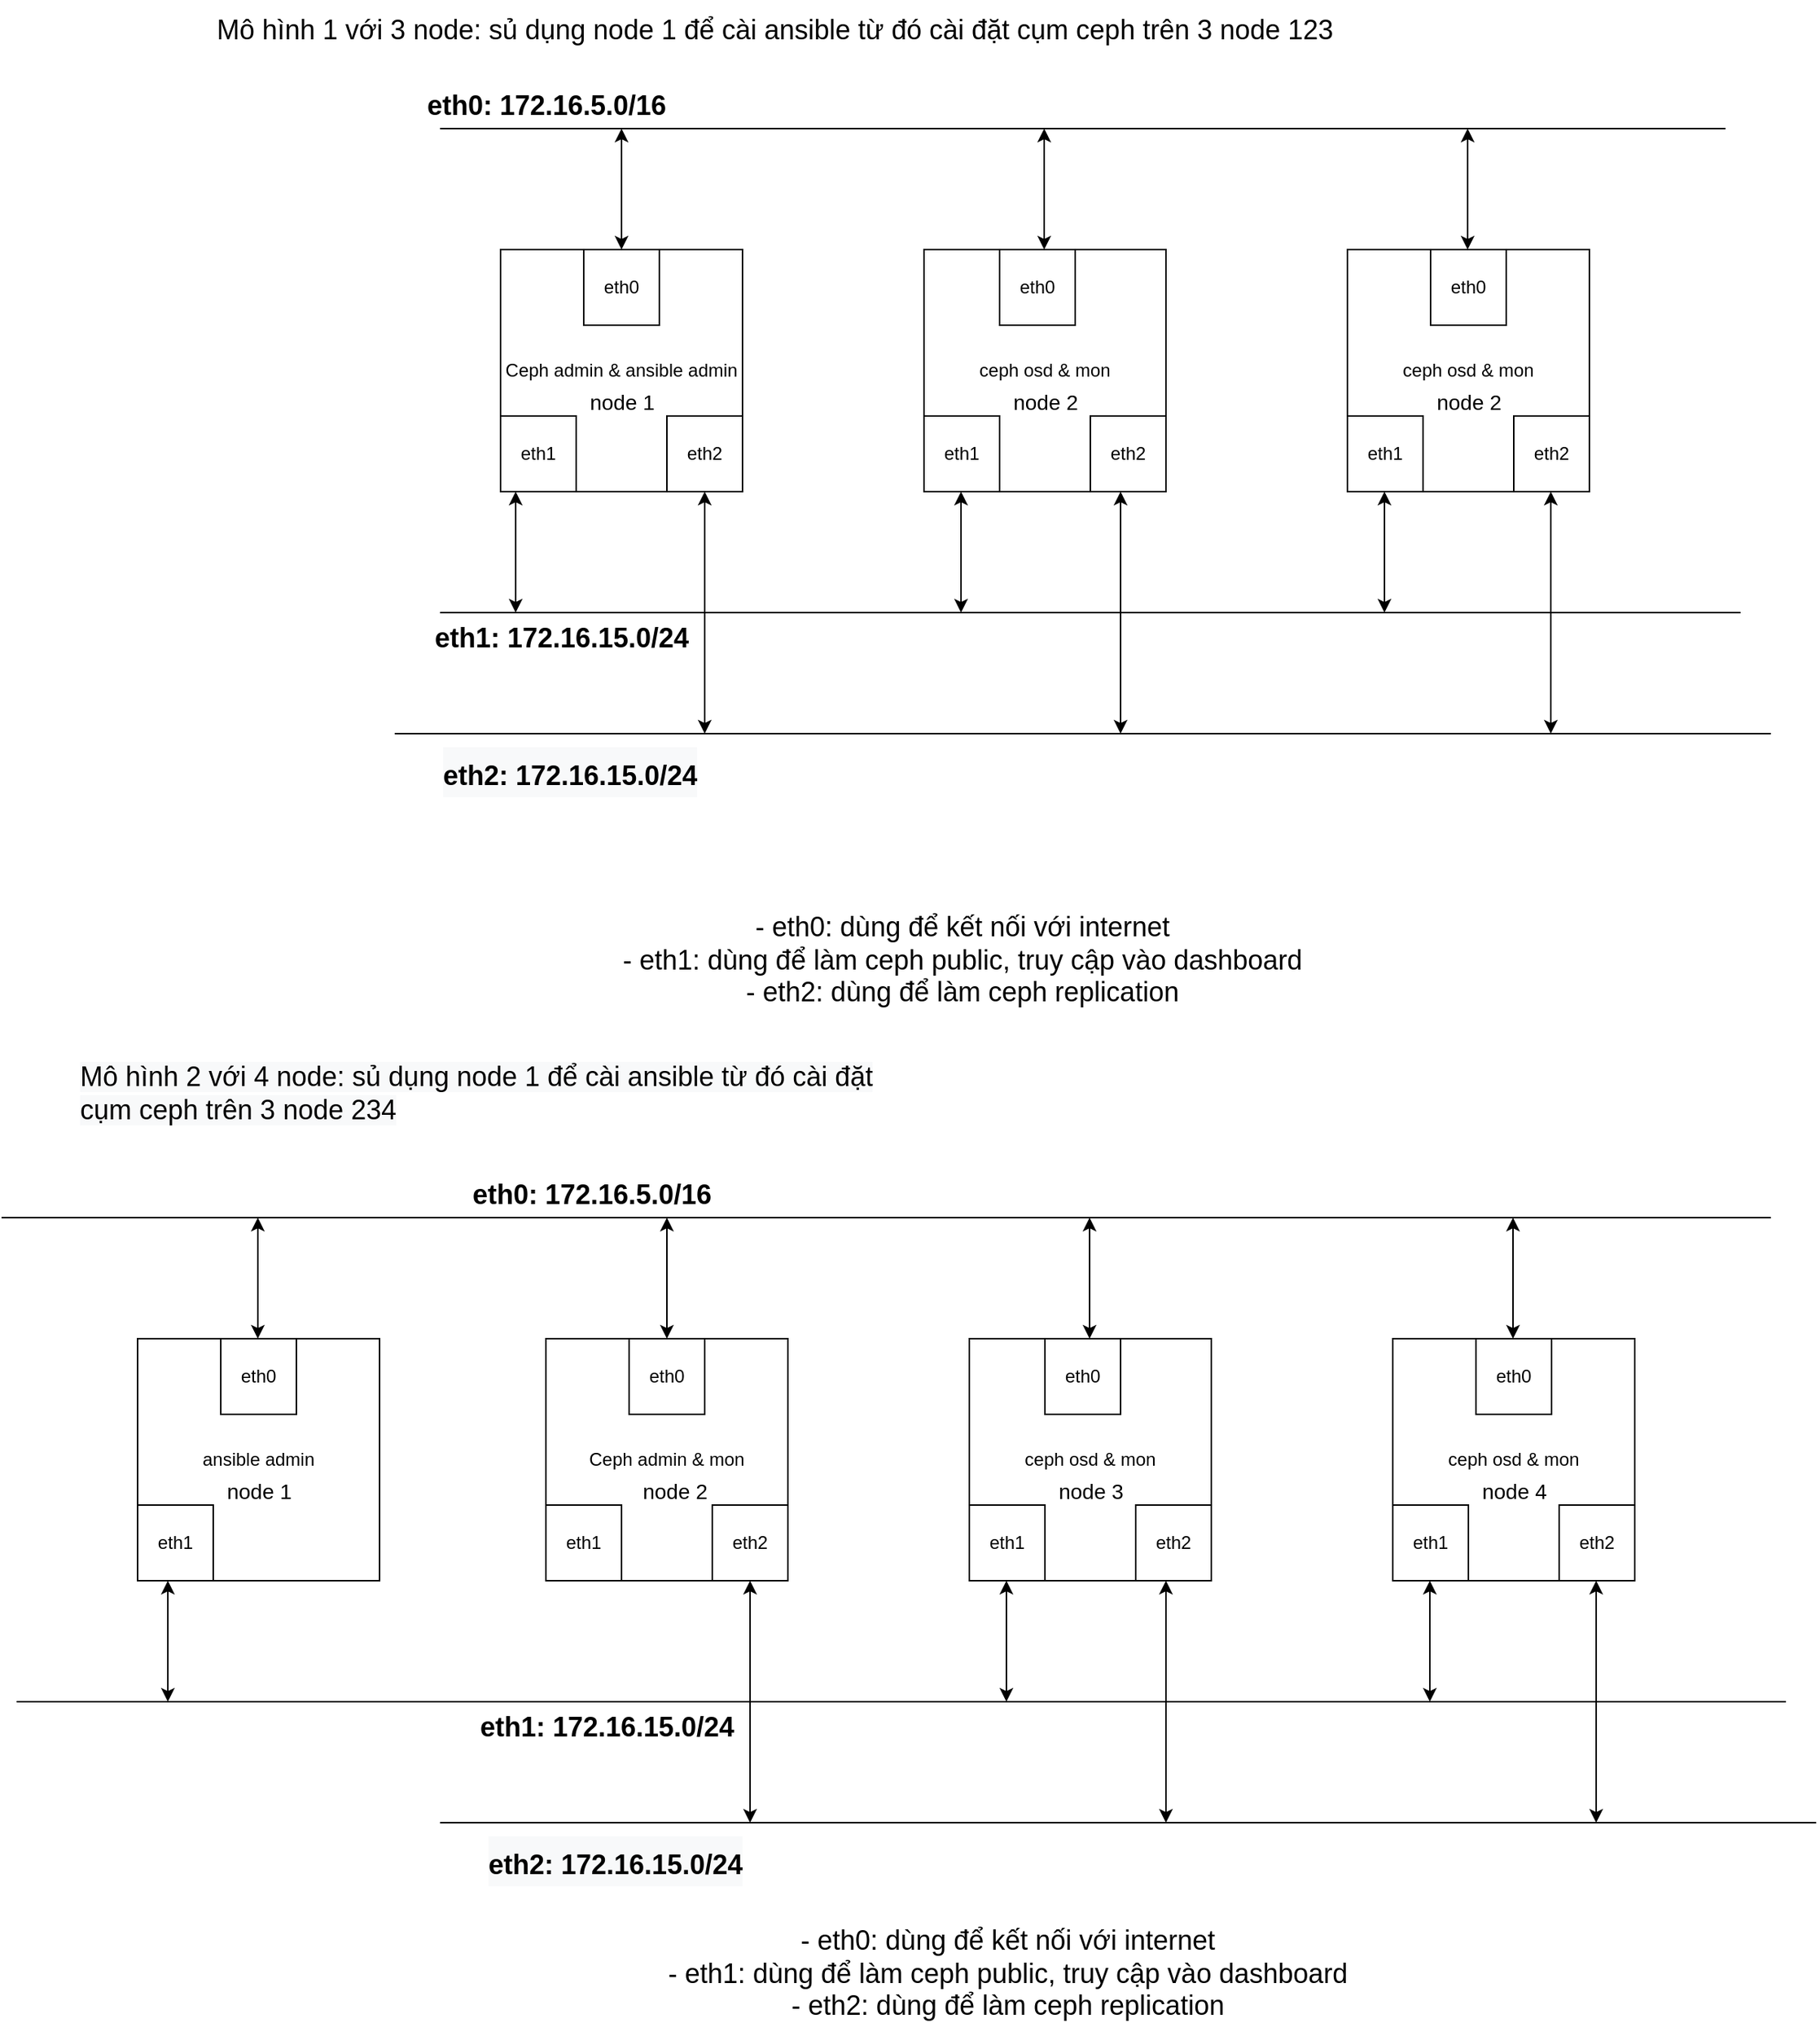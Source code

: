 <mxfile version="20.6.0" type="github">
  <diagram id="sD3__ZA0V06Uu1ZkGcOJ" name="Trang-1">
    <mxGraphModel dx="2512" dy="794" grid="1" gridSize="10" guides="1" tooltips="1" connect="1" arrows="1" fold="1" page="1" pageScale="1" pageWidth="850" pageHeight="1100" math="0" shadow="0">
      <root>
        <mxCell id="0" />
        <mxCell id="1" parent="0" />
        <mxCell id="Q-uiYUDnbDU2gFhlFFUQ-1" value="Ceph admin &amp;amp; ansible admin" style="whiteSpace=wrap;html=1;aspect=fixed;" vertex="1" parent="1">
          <mxGeometry x="40" y="210" width="160" height="160" as="geometry" />
        </mxCell>
        <mxCell id="Q-uiYUDnbDU2gFhlFFUQ-2" value="ceph osd &amp;amp; mon" style="whiteSpace=wrap;html=1;aspect=fixed;" vertex="1" parent="1">
          <mxGeometry x="320" y="210" width="160" height="160" as="geometry" />
        </mxCell>
        <mxCell id="Q-uiYUDnbDU2gFhlFFUQ-3" value="ceph osd &amp;amp; mon" style="whiteSpace=wrap;html=1;aspect=fixed;" vertex="1" parent="1">
          <mxGeometry x="600" y="210" width="160" height="160" as="geometry" />
        </mxCell>
        <mxCell id="Q-uiYUDnbDU2gFhlFFUQ-6" value="eth1" style="whiteSpace=wrap;html=1;aspect=fixed;" vertex="1" parent="1">
          <mxGeometry x="40" y="320" width="50" height="50" as="geometry" />
        </mxCell>
        <mxCell id="Q-uiYUDnbDU2gFhlFFUQ-7" value="eth2" style="whiteSpace=wrap;html=1;aspect=fixed;" vertex="1" parent="1">
          <mxGeometry x="150" y="320" width="50" height="50" as="geometry" />
        </mxCell>
        <mxCell id="Q-uiYUDnbDU2gFhlFFUQ-9" value="eth0" style="whiteSpace=wrap;html=1;aspect=fixed;" vertex="1" parent="1">
          <mxGeometry x="95" y="210" width="50" height="50" as="geometry" />
        </mxCell>
        <mxCell id="Q-uiYUDnbDU2gFhlFFUQ-10" value="eth1" style="whiteSpace=wrap;html=1;aspect=fixed;" vertex="1" parent="1">
          <mxGeometry x="320" y="320" width="50" height="50" as="geometry" />
        </mxCell>
        <mxCell id="Q-uiYUDnbDU2gFhlFFUQ-11" value="eth2" style="whiteSpace=wrap;html=1;aspect=fixed;" vertex="1" parent="1">
          <mxGeometry x="430" y="320" width="50" height="50" as="geometry" />
        </mxCell>
        <mxCell id="Q-uiYUDnbDU2gFhlFFUQ-12" value="eth0" style="whiteSpace=wrap;html=1;aspect=fixed;" vertex="1" parent="1">
          <mxGeometry x="370" y="210" width="50" height="50" as="geometry" />
        </mxCell>
        <mxCell id="Q-uiYUDnbDU2gFhlFFUQ-13" value="eth1" style="whiteSpace=wrap;html=1;aspect=fixed;" vertex="1" parent="1">
          <mxGeometry x="600" y="320" width="50" height="50" as="geometry" />
        </mxCell>
        <mxCell id="Q-uiYUDnbDU2gFhlFFUQ-14" value="eth2" style="whiteSpace=wrap;html=1;aspect=fixed;" vertex="1" parent="1">
          <mxGeometry x="710" y="320" width="50" height="50" as="geometry" />
        </mxCell>
        <mxCell id="Q-uiYUDnbDU2gFhlFFUQ-15" value="eth0" style="whiteSpace=wrap;html=1;aspect=fixed;" vertex="1" parent="1">
          <mxGeometry x="655" y="210" width="50" height="50" as="geometry" />
        </mxCell>
        <mxCell id="Q-uiYUDnbDU2gFhlFFUQ-16" value="" style="endArrow=none;html=1;rounded=0;fillColor=#FF3333;" edge="1" parent="1">
          <mxGeometry width="50" height="50" relative="1" as="geometry">
            <mxPoint y="130" as="sourcePoint" />
            <mxPoint x="850" y="130" as="targetPoint" />
          </mxGeometry>
        </mxCell>
        <mxCell id="Q-uiYUDnbDU2gFhlFFUQ-17" value="&lt;h2&gt;&lt;font style=&quot;font-size: 18px;&quot;&gt;eth0: 172.16.5.0/16&lt;/font&gt;&lt;/h2&gt;" style="text;html=1;align=center;verticalAlign=middle;resizable=0;points=[];autosize=1;strokeColor=none;fillColor=none;" vertex="1" parent="1">
          <mxGeometry x="-20" y="85" width="180" height="60" as="geometry" />
        </mxCell>
        <mxCell id="Q-uiYUDnbDU2gFhlFFUQ-18" value="" style="endArrow=classic;startArrow=classic;html=1;rounded=0;exitX=0.5;exitY=0;exitDx=0;exitDy=0;" edge="1" parent="1" source="Q-uiYUDnbDU2gFhlFFUQ-9">
          <mxGeometry width="50" height="50" relative="1" as="geometry">
            <mxPoint x="70" y="180" as="sourcePoint" />
            <mxPoint x="120" y="130" as="targetPoint" />
          </mxGeometry>
        </mxCell>
        <mxCell id="Q-uiYUDnbDU2gFhlFFUQ-19" value="" style="endArrow=classic;startArrow=classic;html=1;rounded=0;exitX=0.5;exitY=0;exitDx=0;exitDy=0;" edge="1" parent="1">
          <mxGeometry width="50" height="50" relative="1" as="geometry">
            <mxPoint x="399.5" y="210" as="sourcePoint" />
            <mxPoint x="399.5" y="130" as="targetPoint" />
          </mxGeometry>
        </mxCell>
        <mxCell id="Q-uiYUDnbDU2gFhlFFUQ-20" value="" style="endArrow=classic;startArrow=classic;html=1;rounded=0;exitX=0.5;exitY=0;exitDx=0;exitDy=0;" edge="1" parent="1">
          <mxGeometry width="50" height="50" relative="1" as="geometry">
            <mxPoint x="679.5" y="210" as="sourcePoint" />
            <mxPoint x="679.5" y="130" as="targetPoint" />
          </mxGeometry>
        </mxCell>
        <mxCell id="Q-uiYUDnbDU2gFhlFFUQ-21" value="" style="endArrow=none;html=1;rounded=0;fontSize=14;" edge="1" parent="1">
          <mxGeometry width="50" height="50" relative="1" as="geometry">
            <mxPoint y="450" as="sourcePoint" />
            <mxPoint x="860" y="450" as="targetPoint" />
          </mxGeometry>
        </mxCell>
        <mxCell id="Q-uiYUDnbDU2gFhlFFUQ-22" value="" style="endArrow=classic;startArrow=classic;html=1;rounded=0;exitX=0.5;exitY=0;exitDx=0;exitDy=0;" edge="1" parent="1">
          <mxGeometry width="50" height="50" relative="1" as="geometry">
            <mxPoint x="50" y="450" as="sourcePoint" />
            <mxPoint x="50" y="370" as="targetPoint" />
          </mxGeometry>
        </mxCell>
        <mxCell id="Q-uiYUDnbDU2gFhlFFUQ-23" value="" style="endArrow=classic;startArrow=classic;html=1;rounded=0;exitX=0.5;exitY=0;exitDx=0;exitDy=0;" edge="1" parent="1">
          <mxGeometry width="50" height="50" relative="1" as="geometry">
            <mxPoint x="344.5" y="450" as="sourcePoint" />
            <mxPoint x="344.5" y="370" as="targetPoint" />
          </mxGeometry>
        </mxCell>
        <mxCell id="Q-uiYUDnbDU2gFhlFFUQ-24" value="" style="endArrow=classic;startArrow=classic;html=1;rounded=0;exitX=0.5;exitY=0;exitDx=0;exitDy=0;" edge="1" parent="1">
          <mxGeometry width="50" height="50" relative="1" as="geometry">
            <mxPoint x="624.5" y="450" as="sourcePoint" />
            <mxPoint x="624.5" y="370" as="targetPoint" />
          </mxGeometry>
        </mxCell>
        <mxCell id="Q-uiYUDnbDU2gFhlFFUQ-25" value="&lt;h2&gt;&lt;font style=&quot;font-size: 18px;&quot;&gt;eth1: 172.16.15.0/24&lt;/font&gt;&lt;/h2&gt;" style="text;html=1;align=center;verticalAlign=middle;resizable=0;points=[];autosize=1;strokeColor=none;fillColor=none;fontSize=14;" vertex="1" parent="1">
          <mxGeometry x="-15" y="430" width="190" height="70" as="geometry" />
        </mxCell>
        <mxCell id="Q-uiYUDnbDU2gFhlFFUQ-26" value="" style="endArrow=none;html=1;rounded=0;fontSize=14;" edge="1" parent="1">
          <mxGeometry width="50" height="50" relative="1" as="geometry">
            <mxPoint x="-30" y="530" as="sourcePoint" />
            <mxPoint x="880" y="530" as="targetPoint" />
          </mxGeometry>
        </mxCell>
        <mxCell id="Q-uiYUDnbDU2gFhlFFUQ-27" value="" style="endArrow=classic;startArrow=classic;html=1;rounded=0;entryX=0.5;entryY=1;entryDx=0;entryDy=0;" edge="1" parent="1" target="Q-uiYUDnbDU2gFhlFFUQ-7">
          <mxGeometry width="50" height="50" relative="1" as="geometry">
            <mxPoint x="175" y="530" as="sourcePoint" />
            <mxPoint x="60" y="380" as="targetPoint" />
          </mxGeometry>
        </mxCell>
        <mxCell id="Q-uiYUDnbDU2gFhlFFUQ-28" value="" style="endArrow=classic;startArrow=classic;html=1;rounded=0;entryX=0.5;entryY=1;entryDx=0;entryDy=0;" edge="1" parent="1">
          <mxGeometry width="50" height="50" relative="1" as="geometry">
            <mxPoint x="450" y="530" as="sourcePoint" />
            <mxPoint x="450" y="370" as="targetPoint" />
          </mxGeometry>
        </mxCell>
        <mxCell id="Q-uiYUDnbDU2gFhlFFUQ-29" value="" style="endArrow=classic;startArrow=classic;html=1;rounded=0;entryX=0.5;entryY=1;entryDx=0;entryDy=0;" edge="1" parent="1">
          <mxGeometry width="50" height="50" relative="1" as="geometry">
            <mxPoint x="734.5" y="530" as="sourcePoint" />
            <mxPoint x="734.5" y="370" as="targetPoint" />
          </mxGeometry>
        </mxCell>
        <mxCell id="Q-uiYUDnbDU2gFhlFFUQ-31" value="&lt;h2 style=&quot;color: rgb(0, 0, 0); font-family: Helvetica; font-style: normal; font-variant-ligatures: normal; font-variant-caps: normal; letter-spacing: normal; orphans: 2; text-align: center; text-indent: 0px; text-transform: none; widows: 2; word-spacing: 0px; -webkit-text-stroke-width: 0px; background-color: rgb(248, 249, 250); text-decoration-thickness: initial; text-decoration-style: initial; text-decoration-color: initial;&quot;&gt;&lt;font style=&quot;font-size: 18px;&quot;&gt;eth2: 172.16.15.0/24&lt;/font&gt;&lt;/h2&gt;" style="text;whiteSpace=wrap;html=1;fontSize=18;" vertex="1" parent="1">
          <mxGeometry y="510" width="200" height="100" as="geometry" />
        </mxCell>
        <mxCell id="Q-uiYUDnbDU2gFhlFFUQ-33" value="&lt;font style=&quot;font-size: 18px;&quot;&gt;- eth0: dùng để kết nối với internet&lt;br&gt;- eth1: dùng để làm ceph public, truy cập vào dashboard&lt;br&gt;- eth2: dùng để làm ceph replication&lt;/font&gt;" style="text;html=1;align=center;verticalAlign=middle;resizable=0;points=[];autosize=1;strokeColor=none;fillColor=none;fontSize=14;" vertex="1" parent="1">
          <mxGeometry x="110" y="640" width="470" height="80" as="geometry" />
        </mxCell>
        <mxCell id="Q-uiYUDnbDU2gFhlFFUQ-92" value="Ceph admin &amp;amp; mon" style="whiteSpace=wrap;html=1;aspect=fixed;" vertex="1" parent="1">
          <mxGeometry x="70" y="930" width="160" height="160" as="geometry" />
        </mxCell>
        <mxCell id="Q-uiYUDnbDU2gFhlFFUQ-93" value="ceph osd &amp;amp; mon" style="whiteSpace=wrap;html=1;aspect=fixed;" vertex="1" parent="1">
          <mxGeometry x="350" y="930" width="160" height="160" as="geometry" />
        </mxCell>
        <mxCell id="Q-uiYUDnbDU2gFhlFFUQ-94" value="ceph osd &amp;amp; mon" style="whiteSpace=wrap;html=1;aspect=fixed;" vertex="1" parent="1">
          <mxGeometry x="630" y="930" width="160" height="160" as="geometry" />
        </mxCell>
        <mxCell id="Q-uiYUDnbDU2gFhlFFUQ-95" value="eth1" style="whiteSpace=wrap;html=1;aspect=fixed;" vertex="1" parent="1">
          <mxGeometry x="70" y="1040" width="50" height="50" as="geometry" />
        </mxCell>
        <mxCell id="Q-uiYUDnbDU2gFhlFFUQ-96" value="eth2" style="whiteSpace=wrap;html=1;aspect=fixed;" vertex="1" parent="1">
          <mxGeometry x="180" y="1040" width="50" height="50" as="geometry" />
        </mxCell>
        <mxCell id="Q-uiYUDnbDU2gFhlFFUQ-97" value="eth0" style="whiteSpace=wrap;html=1;aspect=fixed;" vertex="1" parent="1">
          <mxGeometry x="125" y="930" width="50" height="50" as="geometry" />
        </mxCell>
        <mxCell id="Q-uiYUDnbDU2gFhlFFUQ-98" value="eth1" style="whiteSpace=wrap;html=1;aspect=fixed;" vertex="1" parent="1">
          <mxGeometry x="350" y="1040" width="50" height="50" as="geometry" />
        </mxCell>
        <mxCell id="Q-uiYUDnbDU2gFhlFFUQ-99" value="eth2" style="whiteSpace=wrap;html=1;aspect=fixed;" vertex="1" parent="1">
          <mxGeometry x="460" y="1040" width="50" height="50" as="geometry" />
        </mxCell>
        <mxCell id="Q-uiYUDnbDU2gFhlFFUQ-100" value="eth0" style="whiteSpace=wrap;html=1;aspect=fixed;" vertex="1" parent="1">
          <mxGeometry x="400" y="930" width="50" height="50" as="geometry" />
        </mxCell>
        <mxCell id="Q-uiYUDnbDU2gFhlFFUQ-101" value="eth1" style="whiteSpace=wrap;html=1;aspect=fixed;" vertex="1" parent="1">
          <mxGeometry x="630" y="1040" width="50" height="50" as="geometry" />
        </mxCell>
        <mxCell id="Q-uiYUDnbDU2gFhlFFUQ-102" value="eth2" style="whiteSpace=wrap;html=1;aspect=fixed;" vertex="1" parent="1">
          <mxGeometry x="740" y="1040" width="50" height="50" as="geometry" />
        </mxCell>
        <mxCell id="Q-uiYUDnbDU2gFhlFFUQ-103" value="eth0" style="whiteSpace=wrap;html=1;aspect=fixed;" vertex="1" parent="1">
          <mxGeometry x="685" y="930" width="50" height="50" as="geometry" />
        </mxCell>
        <mxCell id="Q-uiYUDnbDU2gFhlFFUQ-104" value="" style="endArrow=none;html=1;rounded=0;fillColor=#FF3333;" edge="1" parent="1">
          <mxGeometry width="50" height="50" relative="1" as="geometry">
            <mxPoint x="-290" y="850" as="sourcePoint" />
            <mxPoint x="880" y="850" as="targetPoint" />
          </mxGeometry>
        </mxCell>
        <mxCell id="Q-uiYUDnbDU2gFhlFFUQ-105" value="&lt;h2&gt;&lt;font style=&quot;font-size: 18px;&quot;&gt;eth0: 172.16.5.0/16&lt;/font&gt;&lt;/h2&gt;" style="text;html=1;align=center;verticalAlign=middle;resizable=0;points=[];autosize=1;strokeColor=none;fillColor=none;" vertex="1" parent="1">
          <mxGeometry x="10" y="805" width="180" height="60" as="geometry" />
        </mxCell>
        <mxCell id="Q-uiYUDnbDU2gFhlFFUQ-106" value="" style="endArrow=classic;startArrow=classic;html=1;rounded=0;exitX=0.5;exitY=0;exitDx=0;exitDy=0;" edge="1" parent="1" source="Q-uiYUDnbDU2gFhlFFUQ-97">
          <mxGeometry width="50" height="50" relative="1" as="geometry">
            <mxPoint x="100" y="900" as="sourcePoint" />
            <mxPoint x="150" y="850" as="targetPoint" />
          </mxGeometry>
        </mxCell>
        <mxCell id="Q-uiYUDnbDU2gFhlFFUQ-107" value="" style="endArrow=classic;startArrow=classic;html=1;rounded=0;exitX=0.5;exitY=0;exitDx=0;exitDy=0;" edge="1" parent="1">
          <mxGeometry width="50" height="50" relative="1" as="geometry">
            <mxPoint x="429.5" y="930" as="sourcePoint" />
            <mxPoint x="429.5" y="850" as="targetPoint" />
          </mxGeometry>
        </mxCell>
        <mxCell id="Q-uiYUDnbDU2gFhlFFUQ-108" value="" style="endArrow=classic;startArrow=classic;html=1;rounded=0;exitX=0.5;exitY=0;exitDx=0;exitDy=0;" edge="1" parent="1">
          <mxGeometry width="50" height="50" relative="1" as="geometry">
            <mxPoint x="709.5" y="930" as="sourcePoint" />
            <mxPoint x="709.5" y="850" as="targetPoint" />
          </mxGeometry>
        </mxCell>
        <mxCell id="Q-uiYUDnbDU2gFhlFFUQ-109" value="" style="endArrow=none;html=1;rounded=0;fontSize=14;" edge="1" parent="1">
          <mxGeometry width="50" height="50" relative="1" as="geometry">
            <mxPoint x="-280" y="1170" as="sourcePoint" />
            <mxPoint x="890" y="1170" as="targetPoint" />
          </mxGeometry>
        </mxCell>
        <mxCell id="Q-uiYUDnbDU2gFhlFFUQ-110" value="" style="endArrow=classic;startArrow=classic;html=1;rounded=0;exitX=0.5;exitY=0;exitDx=0;exitDy=0;" edge="1" parent="1">
          <mxGeometry width="50" height="50" relative="1" as="geometry">
            <mxPoint x="-180" y="1170" as="sourcePoint" />
            <mxPoint x="-180" y="1090" as="targetPoint" />
          </mxGeometry>
        </mxCell>
        <mxCell id="Q-uiYUDnbDU2gFhlFFUQ-111" value="" style="endArrow=classic;startArrow=classic;html=1;rounded=0;exitX=0.5;exitY=0;exitDx=0;exitDy=0;" edge="1" parent="1">
          <mxGeometry width="50" height="50" relative="1" as="geometry">
            <mxPoint x="374.5" y="1170" as="sourcePoint" />
            <mxPoint x="374.5" y="1090" as="targetPoint" />
          </mxGeometry>
        </mxCell>
        <mxCell id="Q-uiYUDnbDU2gFhlFFUQ-112" value="" style="endArrow=classic;startArrow=classic;html=1;rounded=0;exitX=0.5;exitY=0;exitDx=0;exitDy=0;" edge="1" parent="1">
          <mxGeometry width="50" height="50" relative="1" as="geometry">
            <mxPoint x="654.5" y="1170" as="sourcePoint" />
            <mxPoint x="654.5" y="1090" as="targetPoint" />
          </mxGeometry>
        </mxCell>
        <mxCell id="Q-uiYUDnbDU2gFhlFFUQ-113" value="&lt;h2&gt;&lt;font style=&quot;font-size: 18px;&quot;&gt;eth1: 172.16.15.0/24&lt;/font&gt;&lt;/h2&gt;" style="text;html=1;align=center;verticalAlign=middle;resizable=0;points=[];autosize=1;strokeColor=none;fillColor=none;fontSize=14;" vertex="1" parent="1">
          <mxGeometry x="15" y="1150" width="190" height="70" as="geometry" />
        </mxCell>
        <mxCell id="Q-uiYUDnbDU2gFhlFFUQ-114" value="" style="endArrow=none;html=1;rounded=0;fontSize=14;" edge="1" parent="1">
          <mxGeometry width="50" height="50" relative="1" as="geometry">
            <mxPoint y="1250" as="sourcePoint" />
            <mxPoint x="910" y="1250" as="targetPoint" />
          </mxGeometry>
        </mxCell>
        <mxCell id="Q-uiYUDnbDU2gFhlFFUQ-115" value="" style="endArrow=classic;startArrow=classic;html=1;rounded=0;entryX=0.5;entryY=1;entryDx=0;entryDy=0;" edge="1" parent="1" target="Q-uiYUDnbDU2gFhlFFUQ-96">
          <mxGeometry width="50" height="50" relative="1" as="geometry">
            <mxPoint x="205" y="1250" as="sourcePoint" />
            <mxPoint x="90" y="1100" as="targetPoint" />
          </mxGeometry>
        </mxCell>
        <mxCell id="Q-uiYUDnbDU2gFhlFFUQ-116" value="" style="endArrow=classic;startArrow=classic;html=1;rounded=0;entryX=0.5;entryY=1;entryDx=0;entryDy=0;" edge="1" parent="1">
          <mxGeometry width="50" height="50" relative="1" as="geometry">
            <mxPoint x="480" y="1250" as="sourcePoint" />
            <mxPoint x="480" y="1090" as="targetPoint" />
          </mxGeometry>
        </mxCell>
        <mxCell id="Q-uiYUDnbDU2gFhlFFUQ-117" value="" style="endArrow=classic;startArrow=classic;html=1;rounded=0;entryX=0.5;entryY=1;entryDx=0;entryDy=0;" edge="1" parent="1">
          <mxGeometry width="50" height="50" relative="1" as="geometry">
            <mxPoint x="764.5" y="1250" as="sourcePoint" />
            <mxPoint x="764.5" y="1090" as="targetPoint" />
          </mxGeometry>
        </mxCell>
        <mxCell id="Q-uiYUDnbDU2gFhlFFUQ-118" value="&lt;h2 style=&quot;color: rgb(0, 0, 0); font-family: Helvetica; font-style: normal; font-variant-ligatures: normal; font-variant-caps: normal; letter-spacing: normal; orphans: 2; text-align: center; text-indent: 0px; text-transform: none; widows: 2; word-spacing: 0px; -webkit-text-stroke-width: 0px; background-color: rgb(248, 249, 250); text-decoration-thickness: initial; text-decoration-style: initial; text-decoration-color: initial;&quot;&gt;&lt;font style=&quot;font-size: 18px;&quot;&gt;eth2: 172.16.15.0/24&lt;/font&gt;&lt;/h2&gt;" style="text;whiteSpace=wrap;html=1;fontSize=18;" vertex="1" parent="1">
          <mxGeometry x="30" y="1230" width="200" height="100" as="geometry" />
        </mxCell>
        <mxCell id="Q-uiYUDnbDU2gFhlFFUQ-119" value="&lt;font style=&quot;font-size: 18px;&quot;&gt;- eth0: dùng để kết nối với internet&lt;br&gt;- eth1: dùng để làm ceph public, truy cập vào dashboard&lt;br&gt;- eth2: dùng để làm ceph replication&lt;/font&gt;" style="text;html=1;align=center;verticalAlign=middle;resizable=0;points=[];autosize=1;strokeColor=none;fillColor=none;fontSize=14;" vertex="1" parent="1">
          <mxGeometry x="140" y="1310" width="470" height="80" as="geometry" />
        </mxCell>
        <mxCell id="Q-uiYUDnbDU2gFhlFFUQ-120" value="ansible admin" style="whiteSpace=wrap;html=1;aspect=fixed;" vertex="1" parent="1">
          <mxGeometry x="-200" y="930" width="160" height="160" as="geometry" />
        </mxCell>
        <mxCell id="Q-uiYUDnbDU2gFhlFFUQ-121" value="eth0" style="whiteSpace=wrap;html=1;aspect=fixed;" vertex="1" parent="1">
          <mxGeometry x="-145" y="930" width="50" height="50" as="geometry" />
        </mxCell>
        <mxCell id="Q-uiYUDnbDU2gFhlFFUQ-122" value="eth1" style="whiteSpace=wrap;html=1;aspect=fixed;" vertex="1" parent="1">
          <mxGeometry x="-200" y="1040" width="50" height="50" as="geometry" />
        </mxCell>
        <mxCell id="Q-uiYUDnbDU2gFhlFFUQ-124" value="" style="endArrow=classic;startArrow=classic;html=1;rounded=0;exitX=0.5;exitY=0;exitDx=0;exitDy=0;" edge="1" parent="1">
          <mxGeometry width="50" height="50" relative="1" as="geometry">
            <mxPoint x="-120.5" y="930" as="sourcePoint" />
            <mxPoint x="-120.5" y="850" as="targetPoint" />
            <Array as="points">
              <mxPoint x="-120.5" y="900" />
            </Array>
          </mxGeometry>
        </mxCell>
        <mxCell id="Q-uiYUDnbDU2gFhlFFUQ-125" value="Mô hình 1 với 3 node: sủ dụng node 1 để cài ansible từ đó cài đặt cụm ceph trên 3 node 123" style="text;html=1;align=center;verticalAlign=middle;resizable=0;points=[];autosize=1;strokeColor=none;fillColor=none;fontSize=18;" vertex="1" parent="1">
          <mxGeometry x="-159" y="45" width="760" height="40" as="geometry" />
        </mxCell>
        <mxCell id="Q-uiYUDnbDU2gFhlFFUQ-126" value="&lt;font style=&quot;font-size: 14px;&quot;&gt;node 1&lt;/font&gt;" style="text;html=1;align=center;verticalAlign=middle;resizable=0;points=[];autosize=1;strokeColor=none;fillColor=none;fontSize=18;" vertex="1" parent="1">
          <mxGeometry x="85" y="290" width="70" height="40" as="geometry" />
        </mxCell>
        <mxCell id="Q-uiYUDnbDU2gFhlFFUQ-127" value="&lt;font style=&quot;font-size: 14px;&quot;&gt;node 2&lt;/font&gt;" style="text;html=1;align=center;verticalAlign=middle;resizable=0;points=[];autosize=1;strokeColor=none;fillColor=none;fontSize=18;" vertex="1" parent="1">
          <mxGeometry x="365" y="290" width="70" height="40" as="geometry" />
        </mxCell>
        <mxCell id="Q-uiYUDnbDU2gFhlFFUQ-128" value="&lt;font style=&quot;font-size: 14px;&quot;&gt;node 2&lt;/font&gt;" style="text;html=1;align=center;verticalAlign=middle;resizable=0;points=[];autosize=1;strokeColor=none;fillColor=none;fontSize=18;" vertex="1" parent="1">
          <mxGeometry x="645" y="290" width="70" height="40" as="geometry" />
        </mxCell>
        <mxCell id="Q-uiYUDnbDU2gFhlFFUQ-129" value="&lt;span style=&quot;color: rgb(0, 0, 0); font-family: Helvetica; font-size: 18px; font-style: normal; font-variant-ligatures: normal; font-variant-caps: normal; font-weight: 400; letter-spacing: normal; orphans: 2; text-align: center; text-indent: 0px; text-transform: none; widows: 2; word-spacing: 0px; -webkit-text-stroke-width: 0px; background-color: rgb(248, 249, 250); text-decoration-thickness: initial; text-decoration-style: initial; text-decoration-color: initial; float: none; display: inline !important;&quot;&gt;Mô hình 2 với 4 node: sủ dụng node 1 để cài ansible từ đó cài đặt cụm ceph trên 3 node 234&lt;/span&gt;" style="text;whiteSpace=wrap;html=1;fontSize=14;" vertex="1" parent="1">
          <mxGeometry x="-240" y="740" width="560" height="70" as="geometry" />
        </mxCell>
        <mxCell id="Q-uiYUDnbDU2gFhlFFUQ-130" value="&lt;font style=&quot;font-size: 14px;&quot;&gt;node 1&lt;/font&gt;" style="text;html=1;align=center;verticalAlign=middle;resizable=0;points=[];autosize=1;strokeColor=none;fillColor=none;fontSize=18;" vertex="1" parent="1">
          <mxGeometry x="-155" y="1010" width="70" height="40" as="geometry" />
        </mxCell>
        <mxCell id="Q-uiYUDnbDU2gFhlFFUQ-131" value="&lt;font style=&quot;font-size: 14px;&quot;&gt;node 2&lt;/font&gt;" style="text;html=1;align=center;verticalAlign=middle;resizable=0;points=[];autosize=1;strokeColor=none;fillColor=none;fontSize=18;" vertex="1" parent="1">
          <mxGeometry x="120" y="1010" width="70" height="40" as="geometry" />
        </mxCell>
        <mxCell id="Q-uiYUDnbDU2gFhlFFUQ-132" value="&lt;font style=&quot;font-size: 14px;&quot;&gt;node 3&lt;/font&gt;" style="text;html=1;align=center;verticalAlign=middle;resizable=0;points=[];autosize=1;strokeColor=none;fillColor=none;fontSize=18;" vertex="1" parent="1">
          <mxGeometry x="395" y="1010" width="70" height="40" as="geometry" />
        </mxCell>
        <mxCell id="Q-uiYUDnbDU2gFhlFFUQ-133" value="&lt;font style=&quot;font-size: 14px;&quot;&gt;node 4&lt;/font&gt;" style="text;html=1;align=center;verticalAlign=middle;resizable=0;points=[];autosize=1;strokeColor=none;fillColor=none;fontSize=18;" vertex="1" parent="1">
          <mxGeometry x="675" y="1010" width="70" height="40" as="geometry" />
        </mxCell>
      </root>
    </mxGraphModel>
  </diagram>
</mxfile>
